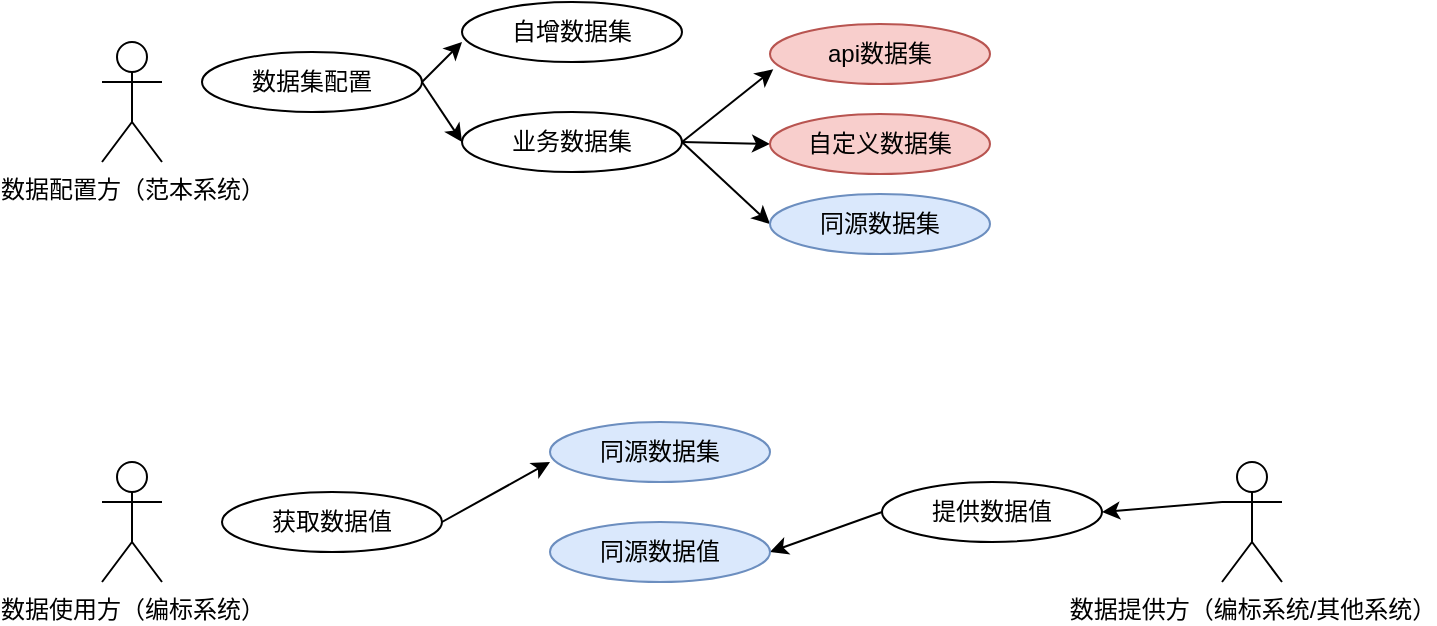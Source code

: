 <mxfile version="24.6.5" type="github">
  <diagram name="第 1 页" id="jYzNTIqj58scbmequCgL">
    <mxGraphModel dx="911" dy="465" grid="1" gridSize="10" guides="1" tooltips="1" connect="1" arrows="1" fold="1" page="1" pageScale="1" pageWidth="827" pageHeight="1169" math="0" shadow="0">
      <root>
        <mxCell id="0" />
        <mxCell id="1" parent="0" />
        <mxCell id="XLkg81pJtROMtvlLPJwn-1" value="数据使用方（编标系统）" style="shape=umlActor;verticalLabelPosition=bottom;verticalAlign=top;html=1;" vertex="1" parent="1">
          <mxGeometry x="60" y="260" width="30" height="60" as="geometry" />
        </mxCell>
        <mxCell id="XLkg81pJtROMtvlLPJwn-21" style="rounded=0;orthogonalLoop=1;jettySize=auto;html=1;exitX=1;exitY=0.5;exitDx=0;exitDy=0;" edge="1" parent="1" source="XLkg81pJtROMtvlLPJwn-2" target="XLkg81pJtROMtvlLPJwn-4">
          <mxGeometry relative="1" as="geometry">
            <Array as="points">
              <mxPoint x="240" y="100" />
            </Array>
          </mxGeometry>
        </mxCell>
        <mxCell id="XLkg81pJtROMtvlLPJwn-2" value="数据集配置" style="ellipse;whiteSpace=wrap;html=1;" vertex="1" parent="1">
          <mxGeometry x="110" y="55" width="110" height="30" as="geometry" />
        </mxCell>
        <mxCell id="XLkg81pJtROMtvlLPJwn-3" value="自增数据集" style="ellipse;whiteSpace=wrap;html=1;" vertex="1" parent="1">
          <mxGeometry x="240" y="30" width="110" height="30" as="geometry" />
        </mxCell>
        <mxCell id="XLkg81pJtROMtvlLPJwn-9" style="rounded=0;orthogonalLoop=1;jettySize=auto;html=1;exitX=1;exitY=0.5;exitDx=0;exitDy=0;entryX=0;entryY=0.5;entryDx=0;entryDy=0;" edge="1" parent="1" source="XLkg81pJtROMtvlLPJwn-4" target="XLkg81pJtROMtvlLPJwn-6">
          <mxGeometry relative="1" as="geometry" />
        </mxCell>
        <mxCell id="XLkg81pJtROMtvlLPJwn-10" style="rounded=0;orthogonalLoop=1;jettySize=auto;html=1;exitX=1;exitY=0.5;exitDx=0;exitDy=0;entryX=0;entryY=0.5;entryDx=0;entryDy=0;" edge="1" parent="1" source="XLkg81pJtROMtvlLPJwn-4" target="XLkg81pJtROMtvlLPJwn-7">
          <mxGeometry relative="1" as="geometry" />
        </mxCell>
        <mxCell id="XLkg81pJtROMtvlLPJwn-4" value="业务数据集" style="ellipse;whiteSpace=wrap;html=1;" vertex="1" parent="1">
          <mxGeometry x="240" y="85" width="110" height="30" as="geometry" />
        </mxCell>
        <mxCell id="XLkg81pJtROMtvlLPJwn-5" value="api数据集" style="ellipse;whiteSpace=wrap;html=1;fillColor=#f8cecc;strokeColor=#b85450;" vertex="1" parent="1">
          <mxGeometry x="394" y="41" width="110" height="30" as="geometry" />
        </mxCell>
        <mxCell id="XLkg81pJtROMtvlLPJwn-6" value="自定义数据集" style="ellipse;whiteSpace=wrap;html=1;fillColor=#f8cecc;strokeColor=#b85450;" vertex="1" parent="1">
          <mxGeometry x="394" y="86" width="110" height="30" as="geometry" />
        </mxCell>
        <mxCell id="XLkg81pJtROMtvlLPJwn-7" value="同源数据集" style="ellipse;whiteSpace=wrap;html=1;fillColor=#dae8fc;strokeColor=#6c8ebf;" vertex="1" parent="1">
          <mxGeometry x="394" y="126" width="110" height="30" as="geometry" />
        </mxCell>
        <mxCell id="XLkg81pJtROMtvlLPJwn-8" style="rounded=0;orthogonalLoop=1;jettySize=auto;html=1;exitX=1;exitY=0.5;exitDx=0;exitDy=0;entryX=0.015;entryY=0.754;entryDx=0;entryDy=0;entryPerimeter=0;" edge="1" parent="1" source="XLkg81pJtROMtvlLPJwn-4" target="XLkg81pJtROMtvlLPJwn-5">
          <mxGeometry relative="1" as="geometry" />
        </mxCell>
        <mxCell id="XLkg81pJtROMtvlLPJwn-11" value="数据配置方（范本系统）" style="shape=umlActor;verticalLabelPosition=bottom;verticalAlign=top;html=1;" vertex="1" parent="1">
          <mxGeometry x="60" y="50" width="30" height="60" as="geometry" />
        </mxCell>
        <mxCell id="XLkg81pJtROMtvlLPJwn-12" value="获取数据值" style="ellipse;whiteSpace=wrap;html=1;" vertex="1" parent="1">
          <mxGeometry x="120" y="275" width="110" height="30" as="geometry" />
        </mxCell>
        <mxCell id="XLkg81pJtROMtvlLPJwn-14" value="同源数据集" style="ellipse;whiteSpace=wrap;html=1;fillColor=#dae8fc;strokeColor=#6c8ebf;" vertex="1" parent="1">
          <mxGeometry x="284" y="240" width="110" height="30" as="geometry" />
        </mxCell>
        <mxCell id="XLkg81pJtROMtvlLPJwn-15" style="rounded=0;orthogonalLoop=1;jettySize=auto;html=1;exitX=1;exitY=0.5;exitDx=0;exitDy=0;entryX=0;entryY=0.667;entryDx=0;entryDy=0;entryPerimeter=0;" edge="1" parent="1" source="XLkg81pJtROMtvlLPJwn-12" target="XLkg81pJtROMtvlLPJwn-14">
          <mxGeometry relative="1" as="geometry" />
        </mxCell>
        <mxCell id="XLkg81pJtROMtvlLPJwn-19" style="rounded=0;orthogonalLoop=1;jettySize=auto;html=1;exitX=0;exitY=0.333;exitDx=0;exitDy=0;exitPerimeter=0;entryX=1;entryY=0.5;entryDx=0;entryDy=0;" edge="1" parent="1" source="XLkg81pJtROMtvlLPJwn-16" target="XLkg81pJtROMtvlLPJwn-17">
          <mxGeometry relative="1" as="geometry" />
        </mxCell>
        <mxCell id="XLkg81pJtROMtvlLPJwn-16" value="数据提供方（编标系统/其他系统）" style="shape=umlActor;verticalLabelPosition=bottom;verticalAlign=top;html=1;" vertex="1" parent="1">
          <mxGeometry x="620" y="260" width="30" height="60" as="geometry" />
        </mxCell>
        <mxCell id="XLkg81pJtROMtvlLPJwn-22" style="rounded=0;orthogonalLoop=1;jettySize=auto;html=1;exitX=0;exitY=0.5;exitDx=0;exitDy=0;entryX=1;entryY=0.5;entryDx=0;entryDy=0;" edge="1" parent="1" source="XLkg81pJtROMtvlLPJwn-17" target="XLkg81pJtROMtvlLPJwn-23">
          <mxGeometry relative="1" as="geometry" />
        </mxCell>
        <mxCell id="XLkg81pJtROMtvlLPJwn-17" value="提供数据值" style="ellipse;whiteSpace=wrap;html=1;" vertex="1" parent="1">
          <mxGeometry x="450" y="270" width="110" height="30" as="geometry" />
        </mxCell>
        <mxCell id="XLkg81pJtROMtvlLPJwn-20" style="rounded=0;orthogonalLoop=1;jettySize=auto;html=1;exitX=1;exitY=0.5;exitDx=0;exitDy=0;entryX=0;entryY=0.667;entryDx=0;entryDy=0;entryPerimeter=0;" edge="1" parent="1" source="XLkg81pJtROMtvlLPJwn-2" target="XLkg81pJtROMtvlLPJwn-3">
          <mxGeometry relative="1" as="geometry" />
        </mxCell>
        <mxCell id="XLkg81pJtROMtvlLPJwn-23" value="同源数据值" style="ellipse;whiteSpace=wrap;html=1;fillColor=#dae8fc;strokeColor=#6c8ebf;" vertex="1" parent="1">
          <mxGeometry x="284" y="290" width="110" height="30" as="geometry" />
        </mxCell>
      </root>
    </mxGraphModel>
  </diagram>
</mxfile>
